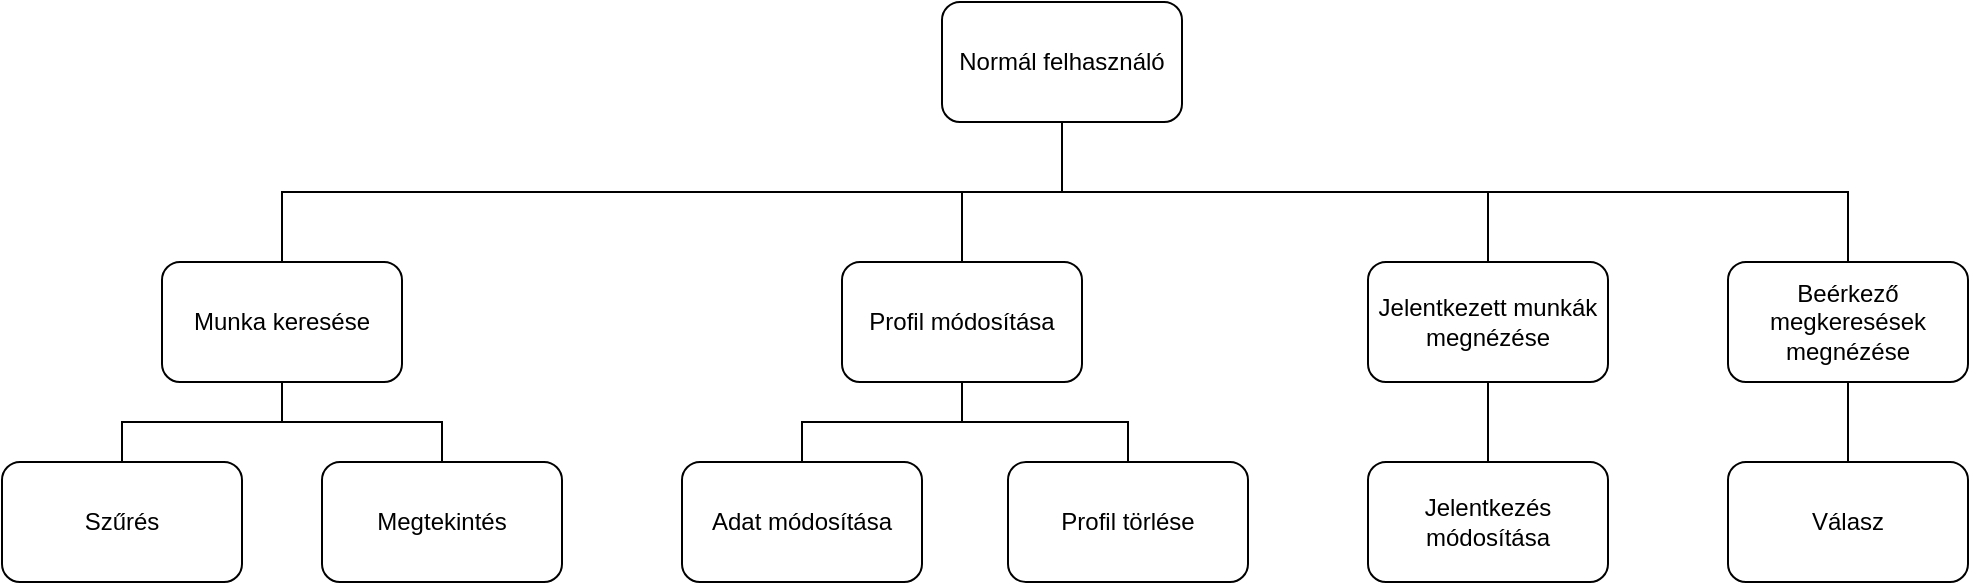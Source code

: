 <mxfile version="16.5.1" type="device"><diagram id="8M1ZTF6zBntJDQckcjPc" name="Page-1"><mxGraphModel dx="1929" dy="905" grid="1" gridSize="10" guides="1" tooltips="1" connect="1" arrows="1" fold="1" page="1" pageScale="1" pageWidth="827" pageHeight="1169" math="0" shadow="0"><root><mxCell id="0"/><mxCell id="1" parent="0"/><mxCell id="o-vVW7bVXuc6BXM1Iq3x-6" style="edgeStyle=orthogonalEdgeStyle;rounded=0;orthogonalLoop=1;jettySize=auto;html=1;exitX=0.5;exitY=1;exitDx=0;exitDy=0;endArrow=none;endFill=0;" edge="1" parent="1" source="o-vVW7bVXuc6BXM1Iq3x-1" target="o-vVW7bVXuc6BXM1Iq3x-2"><mxGeometry relative="1" as="geometry"/></mxCell><mxCell id="o-vVW7bVXuc6BXM1Iq3x-1" value="Normál felhasználó" style="rounded=1;whiteSpace=wrap;html=1;" vertex="1" parent="1"><mxGeometry x="300" y="50" width="120" height="60" as="geometry"/></mxCell><mxCell id="o-vVW7bVXuc6BXM1Iq3x-2" value="Munka keresése" style="rounded=1;whiteSpace=wrap;html=1;" vertex="1" parent="1"><mxGeometry x="-90" y="180" width="120" height="60" as="geometry"/></mxCell><mxCell id="o-vVW7bVXuc6BXM1Iq3x-7" style="edgeStyle=orthogonalEdgeStyle;rounded=0;orthogonalLoop=1;jettySize=auto;html=1;exitX=0.5;exitY=0;exitDx=0;exitDy=0;endArrow=none;endFill=0;" edge="1" parent="1" source="o-vVW7bVXuc6BXM1Iq3x-3" target="o-vVW7bVXuc6BXM1Iq3x-1"><mxGeometry relative="1" as="geometry"/></mxCell><mxCell id="o-vVW7bVXuc6BXM1Iq3x-16" style="edgeStyle=orthogonalEdgeStyle;rounded=0;orthogonalLoop=1;jettySize=auto;html=1;exitX=0.5;exitY=1;exitDx=0;exitDy=0;endArrow=none;endFill=0;" edge="1" parent="1" source="o-vVW7bVXuc6BXM1Iq3x-3" target="o-vVW7bVXuc6BXM1Iq3x-15"><mxGeometry relative="1" as="geometry"/></mxCell><mxCell id="o-vVW7bVXuc6BXM1Iq3x-3" value="Profil módosítása" style="rounded=1;whiteSpace=wrap;html=1;" vertex="1" parent="1"><mxGeometry x="250" y="180" width="120" height="60" as="geometry"/></mxCell><mxCell id="o-vVW7bVXuc6BXM1Iq3x-8" style="edgeStyle=orthogonalEdgeStyle;rounded=0;orthogonalLoop=1;jettySize=auto;html=1;exitX=0.5;exitY=0;exitDx=0;exitDy=0;endArrow=none;endFill=0;" edge="1" parent="1" source="o-vVW7bVXuc6BXM1Iq3x-4" target="o-vVW7bVXuc6BXM1Iq3x-1"><mxGeometry relative="1" as="geometry"/></mxCell><mxCell id="o-vVW7bVXuc6BXM1Iq3x-11" style="edgeStyle=orthogonalEdgeStyle;rounded=0;orthogonalLoop=1;jettySize=auto;html=1;exitX=0.5;exitY=1;exitDx=0;exitDy=0;entryX=0.5;entryY=0;entryDx=0;entryDy=0;endArrow=none;endFill=0;" edge="1" parent="1" source="o-vVW7bVXuc6BXM1Iq3x-4" target="o-vVW7bVXuc6BXM1Iq3x-10"><mxGeometry relative="1" as="geometry"/></mxCell><mxCell id="o-vVW7bVXuc6BXM1Iq3x-4" value="Jelentkezett munkák megnézése" style="rounded=1;whiteSpace=wrap;html=1;" vertex="1" parent="1"><mxGeometry x="513" y="180" width="120" height="60" as="geometry"/></mxCell><mxCell id="o-vVW7bVXuc6BXM1Iq3x-9" style="edgeStyle=orthogonalEdgeStyle;rounded=0;orthogonalLoop=1;jettySize=auto;html=1;exitX=0.5;exitY=0;exitDx=0;exitDy=0;endArrow=none;endFill=0;" edge="1" parent="1" source="o-vVW7bVXuc6BXM1Iq3x-5" target="o-vVW7bVXuc6BXM1Iq3x-1"><mxGeometry relative="1" as="geometry"/></mxCell><mxCell id="o-vVW7bVXuc6BXM1Iq3x-5" value="Beérkező megkeresések megnézése" style="rounded=1;whiteSpace=wrap;html=1;" vertex="1" parent="1"><mxGeometry x="693" y="180" width="120" height="60" as="geometry"/></mxCell><mxCell id="o-vVW7bVXuc6BXM1Iq3x-10" value="Jelentkezés módosítása" style="rounded=1;whiteSpace=wrap;html=1;" vertex="1" parent="1"><mxGeometry x="513" y="280" width="120" height="60" as="geometry"/></mxCell><mxCell id="o-vVW7bVXuc6BXM1Iq3x-13" style="edgeStyle=orthogonalEdgeStyle;rounded=0;orthogonalLoop=1;jettySize=auto;html=1;exitX=0.5;exitY=0;exitDx=0;exitDy=0;entryX=0.5;entryY=1;entryDx=0;entryDy=0;endArrow=none;endFill=0;" edge="1" parent="1" source="o-vVW7bVXuc6BXM1Iq3x-12" target="o-vVW7bVXuc6BXM1Iq3x-5"><mxGeometry relative="1" as="geometry"/></mxCell><mxCell id="o-vVW7bVXuc6BXM1Iq3x-12" value="Válasz" style="rounded=1;whiteSpace=wrap;html=1;" vertex="1" parent="1"><mxGeometry x="693" y="280" width="120" height="60" as="geometry"/></mxCell><mxCell id="o-vVW7bVXuc6BXM1Iq3x-17" style="edgeStyle=orthogonalEdgeStyle;rounded=0;orthogonalLoop=1;jettySize=auto;html=1;exitX=0.5;exitY=0;exitDx=0;exitDy=0;endArrow=none;endFill=0;" edge="1" parent="1" source="o-vVW7bVXuc6BXM1Iq3x-14" target="o-vVW7bVXuc6BXM1Iq3x-3"><mxGeometry relative="1" as="geometry"/></mxCell><mxCell id="o-vVW7bVXuc6BXM1Iq3x-14" value="Adat módosítása" style="rounded=1;whiteSpace=wrap;html=1;" vertex="1" parent="1"><mxGeometry x="170" y="280" width="120" height="60" as="geometry"/></mxCell><mxCell id="o-vVW7bVXuc6BXM1Iq3x-15" value="Profil törlése" style="rounded=1;whiteSpace=wrap;html=1;" vertex="1" parent="1"><mxGeometry x="333" y="280" width="120" height="60" as="geometry"/></mxCell><mxCell id="o-vVW7bVXuc6BXM1Iq3x-20" style="edgeStyle=orthogonalEdgeStyle;rounded=0;orthogonalLoop=1;jettySize=auto;html=1;exitX=0.5;exitY=0;exitDx=0;exitDy=0;endArrow=none;endFill=0;" edge="1" parent="1" source="o-vVW7bVXuc6BXM1Iq3x-18" target="o-vVW7bVXuc6BXM1Iq3x-2"><mxGeometry relative="1" as="geometry"/></mxCell><mxCell id="o-vVW7bVXuc6BXM1Iq3x-18" value="Szűrés" style="rounded=1;whiteSpace=wrap;html=1;" vertex="1" parent="1"><mxGeometry x="-170" y="280" width="120" height="60" as="geometry"/></mxCell><mxCell id="o-vVW7bVXuc6BXM1Iq3x-21" style="edgeStyle=orthogonalEdgeStyle;rounded=0;orthogonalLoop=1;jettySize=auto;html=1;exitX=0.5;exitY=0;exitDx=0;exitDy=0;endArrow=none;endFill=0;" edge="1" parent="1" source="o-vVW7bVXuc6BXM1Iq3x-19" target="o-vVW7bVXuc6BXM1Iq3x-2"><mxGeometry relative="1" as="geometry"/></mxCell><mxCell id="o-vVW7bVXuc6BXM1Iq3x-19" value="Megtekintés" style="rounded=1;whiteSpace=wrap;html=1;" vertex="1" parent="1"><mxGeometry x="-10" y="280" width="120" height="60" as="geometry"/></mxCell></root></mxGraphModel></diagram></mxfile>